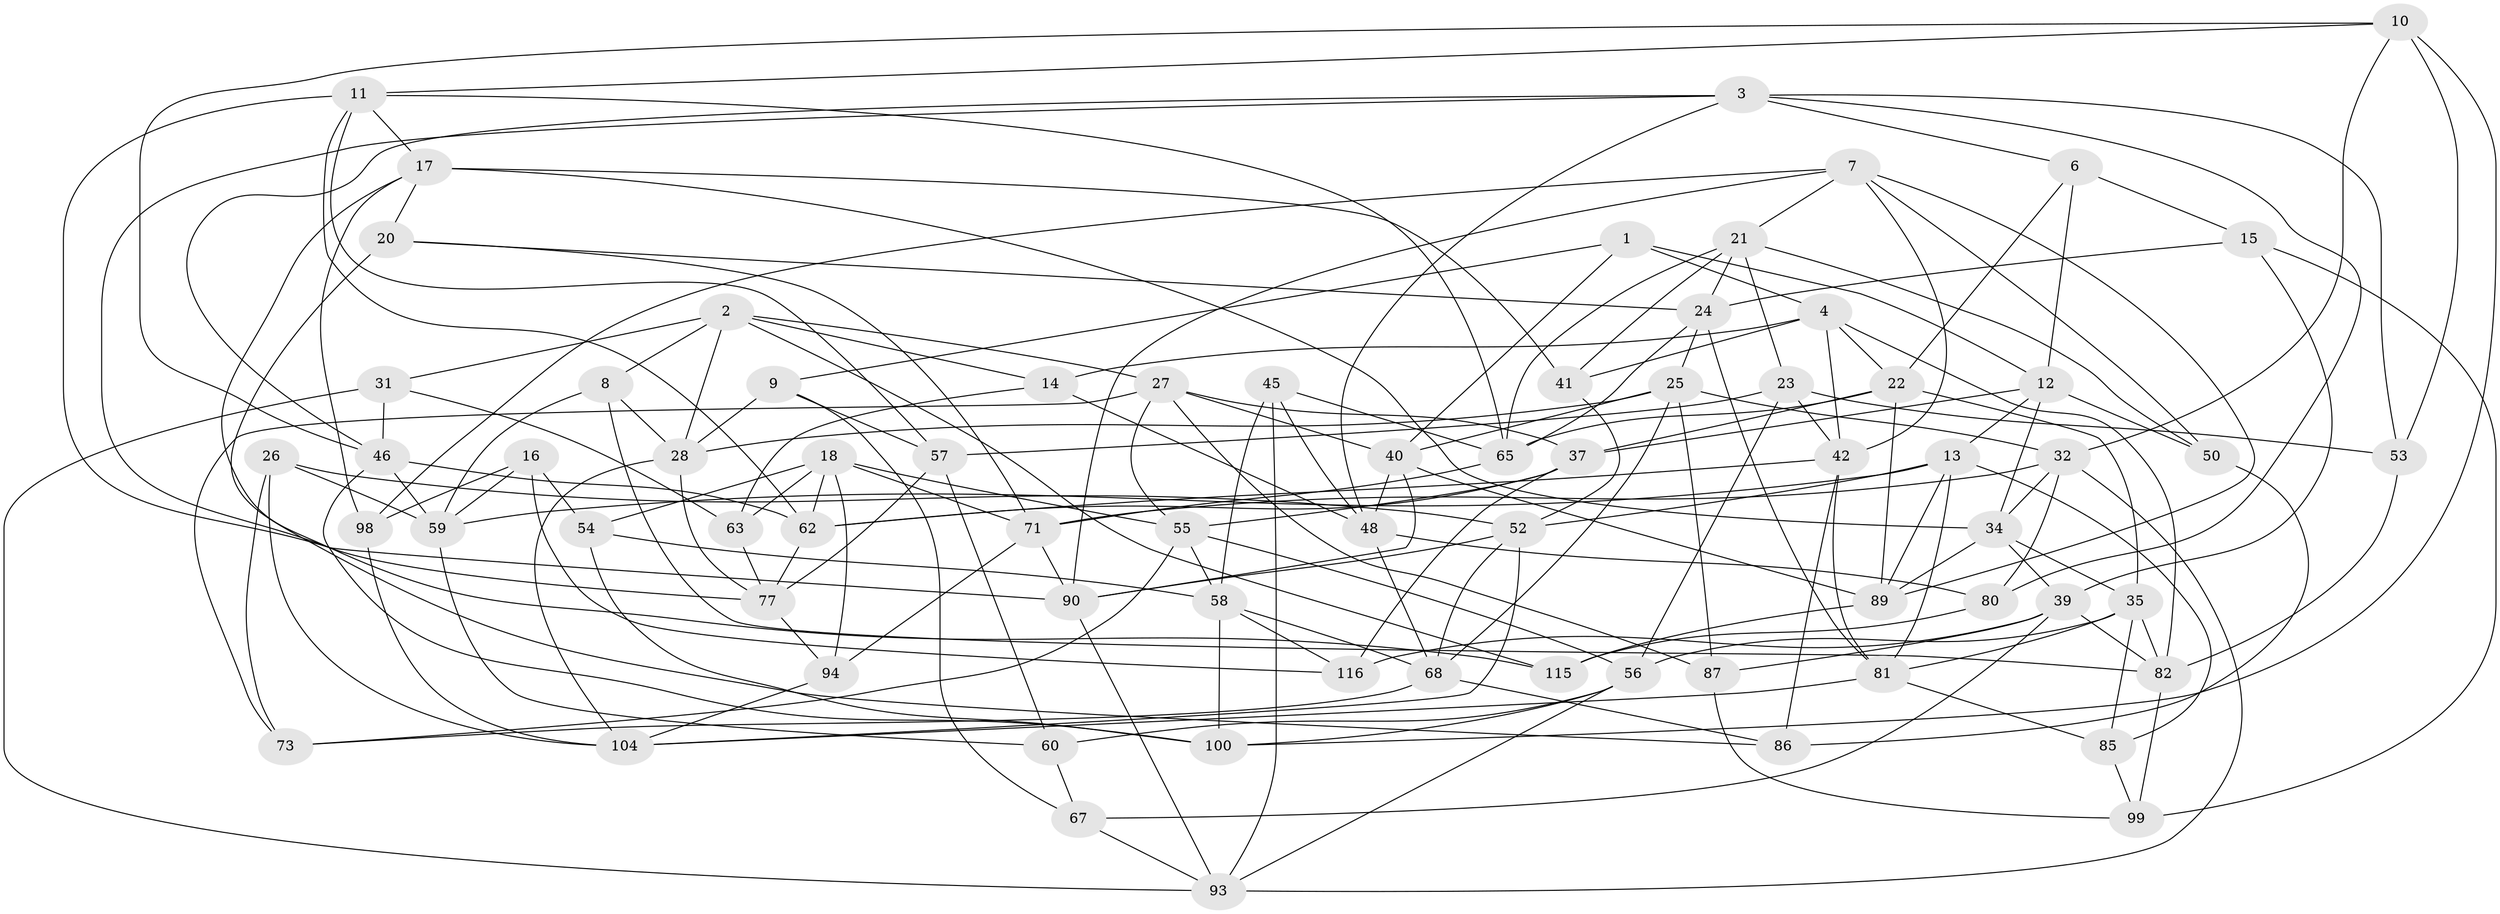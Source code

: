 // Generated by graph-tools (version 1.1) at 2025/52/02/27/25 19:52:29]
// undirected, 72 vertices, 186 edges
graph export_dot {
graph [start="1"]
  node [color=gray90,style=filled];
  1;
  2 [super="+5"];
  3 [super="+36"];
  4 [super="+49"];
  6;
  7 [super="+92"];
  8;
  9;
  10 [super="+38"];
  11 [super="+109"];
  12 [super="+70"];
  13 [super="+74"];
  14;
  15;
  16;
  17 [super="+19"];
  18 [super="+78"];
  20;
  21 [super="+112"];
  22 [super="+66"];
  23 [super="+111"];
  24 [super="+29"];
  25 [super="+95"];
  26;
  27 [super="+30"];
  28 [super="+47"];
  31;
  32 [super="+33"];
  34 [super="+51"];
  35 [super="+44"];
  37 [super="+108"];
  39 [super="+114"];
  40 [super="+76"];
  41;
  42 [super="+43"];
  45;
  46 [super="+61"];
  48 [super="+101"];
  50;
  52 [super="+69"];
  53;
  54;
  55 [super="+106"];
  56 [super="+64"];
  57 [super="+96"];
  58 [super="+113"];
  59 [super="+88"];
  60;
  62 [super="+79"];
  63;
  65 [super="+75"];
  67;
  68 [super="+72"];
  71 [super="+83"];
  73;
  77 [super="+91"];
  80;
  81 [super="+84"];
  82 [super="+103"];
  85;
  86;
  87;
  89 [super="+110"];
  90 [super="+97"];
  93 [super="+102"];
  94;
  98;
  99;
  100 [super="+105"];
  104 [super="+107"];
  115;
  116;
  1 -- 9;
  1 -- 4;
  1 -- 12;
  1 -- 40;
  2 -- 8;
  2 -- 27;
  2 -- 115;
  2 -- 28;
  2 -- 14;
  2 -- 31;
  3 -- 80;
  3 -- 77;
  3 -- 46;
  3 -- 48;
  3 -- 53;
  3 -- 6;
  4 -- 41;
  4 -- 42;
  4 -- 82;
  4 -- 14;
  4 -- 22;
  6 -- 22;
  6 -- 15;
  6 -- 12;
  7 -- 90;
  7 -- 21;
  7 -- 89;
  7 -- 50;
  7 -- 42;
  7 -- 98;
  8 -- 59;
  8 -- 82;
  8 -- 28;
  9 -- 57;
  9 -- 67;
  9 -- 28;
  10 -- 53;
  10 -- 46;
  10 -- 100 [weight=2];
  10 -- 11;
  10 -- 32;
  11 -- 62;
  11 -- 65;
  11 -- 90;
  11 -- 57;
  11 -- 17;
  12 -- 34;
  12 -- 37;
  12 -- 13;
  12 -- 50;
  13 -- 85;
  13 -- 89;
  13 -- 81;
  13 -- 52;
  13 -- 59;
  14 -- 63;
  14 -- 48;
  15 -- 39;
  15 -- 99;
  15 -- 24;
  16 -- 116;
  16 -- 54;
  16 -- 98;
  16 -- 59;
  17 -- 41;
  17 -- 98;
  17 -- 34;
  17 -- 115;
  17 -- 20;
  18 -- 94;
  18 -- 55;
  18 -- 54;
  18 -- 63;
  18 -- 71;
  18 -- 62;
  20 -- 86;
  20 -- 71;
  20 -- 24;
  21 -- 50;
  21 -- 41;
  21 -- 23;
  21 -- 24;
  21 -- 65;
  22 -- 65;
  22 -- 89;
  22 -- 35;
  22 -- 37;
  23 -- 42;
  23 -- 53;
  23 -- 56;
  23 -- 57 [weight=2];
  24 -- 65;
  24 -- 25;
  24 -- 81;
  25 -- 28;
  25 -- 68;
  25 -- 32;
  25 -- 87;
  25 -- 40;
  26 -- 52;
  26 -- 59;
  26 -- 73;
  26 -- 104;
  27 -- 73;
  27 -- 40;
  27 -- 55;
  27 -- 37;
  27 -- 87;
  28 -- 77;
  28 -- 104;
  31 -- 46;
  31 -- 63;
  31 -- 93;
  32 -- 80;
  32 -- 34;
  32 -- 93;
  32 -- 71;
  34 -- 35;
  34 -- 89;
  34 -- 39;
  35 -- 85;
  35 -- 81;
  35 -- 82;
  35 -- 56;
  37 -- 55;
  37 -- 116;
  37 -- 62;
  39 -- 67;
  39 -- 82;
  39 -- 116;
  39 -- 87;
  40 -- 89;
  40 -- 90;
  40 -- 48;
  41 -- 52;
  42 -- 81;
  42 -- 86;
  42 -- 62;
  45 -- 65;
  45 -- 93;
  45 -- 58;
  45 -- 48;
  46 -- 100;
  46 -- 62;
  46 -- 59;
  48 -- 80;
  48 -- 68;
  50 -- 86;
  52 -- 104;
  52 -- 90;
  52 -- 68;
  53 -- 82;
  54 -- 100;
  54 -- 58;
  55 -- 73;
  55 -- 56;
  55 -- 58;
  56 -- 60;
  56 -- 93;
  56 -- 100;
  57 -- 60;
  57 -- 77;
  58 -- 116;
  58 -- 68;
  58 -- 100;
  59 -- 60;
  60 -- 67;
  62 -- 77;
  63 -- 77;
  65 -- 71;
  67 -- 93;
  68 -- 73;
  68 -- 86;
  71 -- 94;
  71 -- 90;
  77 -- 94;
  80 -- 115;
  81 -- 85;
  81 -- 104;
  82 -- 99;
  85 -- 99;
  87 -- 99;
  89 -- 115;
  90 -- 93;
  94 -- 104;
  98 -- 104;
}
